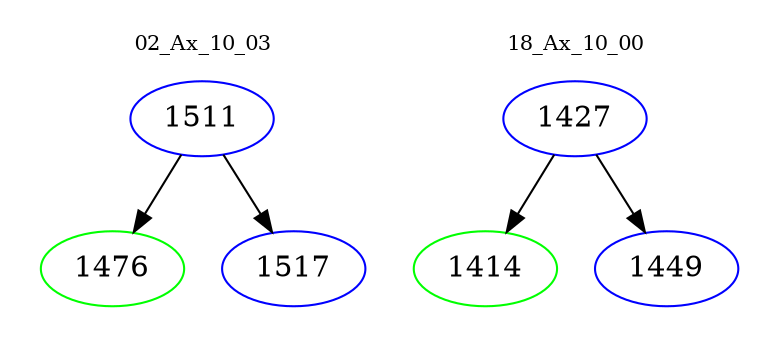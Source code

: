 digraph{
subgraph cluster_0 {
color = white
label = "02_Ax_10_03";
fontsize=10;
T0_1511 [label="1511", color="blue"]
T0_1511 -> T0_1476 [color="black"]
T0_1476 [label="1476", color="green"]
T0_1511 -> T0_1517 [color="black"]
T0_1517 [label="1517", color="blue"]
}
subgraph cluster_1 {
color = white
label = "18_Ax_10_00";
fontsize=10;
T1_1427 [label="1427", color="blue"]
T1_1427 -> T1_1414 [color="black"]
T1_1414 [label="1414", color="green"]
T1_1427 -> T1_1449 [color="black"]
T1_1449 [label="1449", color="blue"]
}
}
